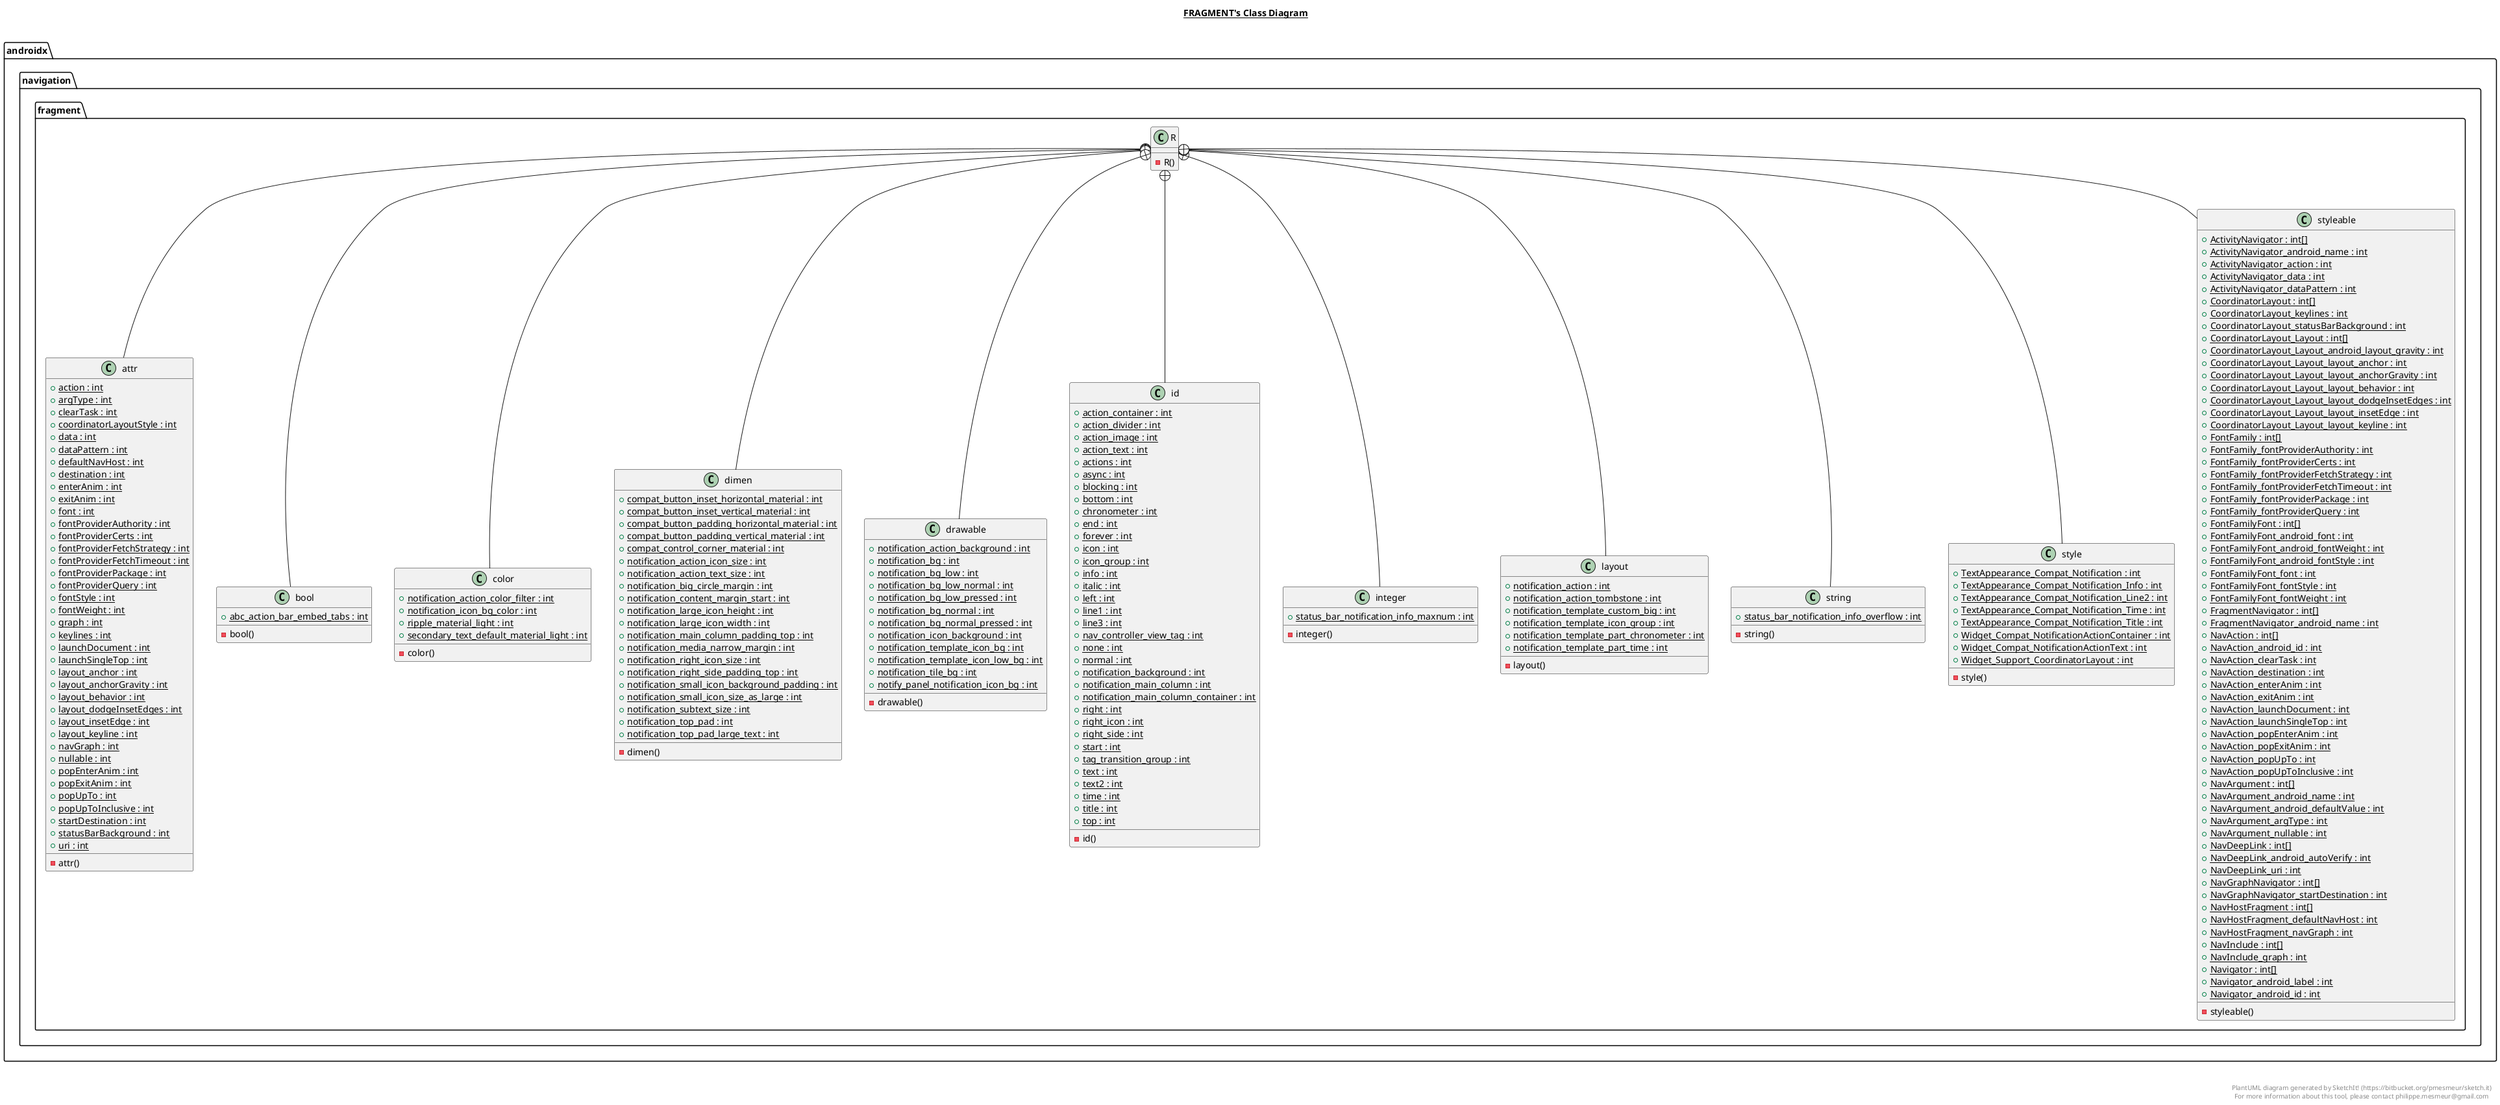 @startuml

title __FRAGMENT's Class Diagram__\n

  package androidx.navigation {
    package androidx.navigation.fragment {
      class R {
          - R()
      }
    }
  }
  

  package androidx.navigation {
    package androidx.navigation.fragment {
      class attr {
          {static} + action : int
          {static} + argType : int
          {static} + clearTask : int
          {static} + coordinatorLayoutStyle : int
          {static} + data : int
          {static} + dataPattern : int
          {static} + defaultNavHost : int
          {static} + destination : int
          {static} + enterAnim : int
          {static} + exitAnim : int
          {static} + font : int
          {static} + fontProviderAuthority : int
          {static} + fontProviderCerts : int
          {static} + fontProviderFetchStrategy : int
          {static} + fontProviderFetchTimeout : int
          {static} + fontProviderPackage : int
          {static} + fontProviderQuery : int
          {static} + fontStyle : int
          {static} + fontWeight : int
          {static} + graph : int
          {static} + keylines : int
          {static} + launchDocument : int
          {static} + launchSingleTop : int
          {static} + layout_anchor : int
          {static} + layout_anchorGravity : int
          {static} + layout_behavior : int
          {static} + layout_dodgeInsetEdges : int
          {static} + layout_insetEdge : int
          {static} + layout_keyline : int
          {static} + navGraph : int
          {static} + nullable : int
          {static} + popEnterAnim : int
          {static} + popExitAnim : int
          {static} + popUpTo : int
          {static} + popUpToInclusive : int
          {static} + startDestination : int
          {static} + statusBarBackground : int
          {static} + uri : int
          - attr()
      }
    }
  }
  

  package androidx.navigation {
    package androidx.navigation.fragment {
      class bool {
          {static} + abc_action_bar_embed_tabs : int
          - bool()
      }
    }
  }
  

  package androidx.navigation {
    package androidx.navigation.fragment {
      class color {
          {static} + notification_action_color_filter : int
          {static} + notification_icon_bg_color : int
          {static} + ripple_material_light : int
          {static} + secondary_text_default_material_light : int
          - color()
      }
    }
  }
  

  package androidx.navigation {
    package androidx.navigation.fragment {
      class dimen {
          {static} + compat_button_inset_horizontal_material : int
          {static} + compat_button_inset_vertical_material : int
          {static} + compat_button_padding_horizontal_material : int
          {static} + compat_button_padding_vertical_material : int
          {static} + compat_control_corner_material : int
          {static} + notification_action_icon_size : int
          {static} + notification_action_text_size : int
          {static} + notification_big_circle_margin : int
          {static} + notification_content_margin_start : int
          {static} + notification_large_icon_height : int
          {static} + notification_large_icon_width : int
          {static} + notification_main_column_padding_top : int
          {static} + notification_media_narrow_margin : int
          {static} + notification_right_icon_size : int
          {static} + notification_right_side_padding_top : int
          {static} + notification_small_icon_background_padding : int
          {static} + notification_small_icon_size_as_large : int
          {static} + notification_subtext_size : int
          {static} + notification_top_pad : int
          {static} + notification_top_pad_large_text : int
          - dimen()
      }
    }
  }
  

  package androidx.navigation {
    package androidx.navigation.fragment {
      class drawable {
          {static} + notification_action_background : int
          {static} + notification_bg : int
          {static} + notification_bg_low : int
          {static} + notification_bg_low_normal : int
          {static} + notification_bg_low_pressed : int
          {static} + notification_bg_normal : int
          {static} + notification_bg_normal_pressed : int
          {static} + notification_icon_background : int
          {static} + notification_template_icon_bg : int
          {static} + notification_template_icon_low_bg : int
          {static} + notification_tile_bg : int
          {static} + notify_panel_notification_icon_bg : int
          - drawable()
      }
    }
  }
  

  package androidx.navigation {
    package androidx.navigation.fragment {
      class id {
          {static} + action_container : int
          {static} + action_divider : int
          {static} + action_image : int
          {static} + action_text : int
          {static} + actions : int
          {static} + async : int
          {static} + blocking : int
          {static} + bottom : int
          {static} + chronometer : int
          {static} + end : int
          {static} + forever : int
          {static} + icon : int
          {static} + icon_group : int
          {static} + info : int
          {static} + italic : int
          {static} + left : int
          {static} + line1 : int
          {static} + line3 : int
          {static} + nav_controller_view_tag : int
          {static} + none : int
          {static} + normal : int
          {static} + notification_background : int
          {static} + notification_main_column : int
          {static} + notification_main_column_container : int
          {static} + right : int
          {static} + right_icon : int
          {static} + right_side : int
          {static} + start : int
          {static} + tag_transition_group : int
          {static} + text : int
          {static} + text2 : int
          {static} + time : int
          {static} + title : int
          {static} + top : int
          - id()
      }
    }
  }
  

  package androidx.navigation {
    package androidx.navigation.fragment {
      class integer {
          {static} + status_bar_notification_info_maxnum : int
          - integer()
      }
    }
  }
  

  package androidx.navigation {
    package androidx.navigation.fragment {
      class layout {
          {static} + notification_action : int
          {static} + notification_action_tombstone : int
          {static} + notification_template_custom_big : int
          {static} + notification_template_icon_group : int
          {static} + notification_template_part_chronometer : int
          {static} + notification_template_part_time : int
          - layout()
      }
    }
  }
  

  package androidx.navigation {
    package androidx.navigation.fragment {
      class string {
          {static} + status_bar_notification_info_overflow : int
          - string()
      }
    }
  }
  

  package androidx.navigation {
    package androidx.navigation.fragment {
      class style {
          {static} + TextAppearance_Compat_Notification : int
          {static} + TextAppearance_Compat_Notification_Info : int
          {static} + TextAppearance_Compat_Notification_Line2 : int
          {static} + TextAppearance_Compat_Notification_Time : int
          {static} + TextAppearance_Compat_Notification_Title : int
          {static} + Widget_Compat_NotificationActionContainer : int
          {static} + Widget_Compat_NotificationActionText : int
          {static} + Widget_Support_CoordinatorLayout : int
          - style()
      }
    }
  }
  

  package androidx.navigation {
    package androidx.navigation.fragment {
      class styleable {
          {static} + ActivityNavigator : int[]
          {static} + ActivityNavigator_android_name : int
          {static} + ActivityNavigator_action : int
          {static} + ActivityNavigator_data : int
          {static} + ActivityNavigator_dataPattern : int
          {static} + CoordinatorLayout : int[]
          {static} + CoordinatorLayout_keylines : int
          {static} + CoordinatorLayout_statusBarBackground : int
          {static} + CoordinatorLayout_Layout : int[]
          {static} + CoordinatorLayout_Layout_android_layout_gravity : int
          {static} + CoordinatorLayout_Layout_layout_anchor : int
          {static} + CoordinatorLayout_Layout_layout_anchorGravity : int
          {static} + CoordinatorLayout_Layout_layout_behavior : int
          {static} + CoordinatorLayout_Layout_layout_dodgeInsetEdges : int
          {static} + CoordinatorLayout_Layout_layout_insetEdge : int
          {static} + CoordinatorLayout_Layout_layout_keyline : int
          {static} + FontFamily : int[]
          {static} + FontFamily_fontProviderAuthority : int
          {static} + FontFamily_fontProviderCerts : int
          {static} + FontFamily_fontProviderFetchStrategy : int
          {static} + FontFamily_fontProviderFetchTimeout : int
          {static} + FontFamily_fontProviderPackage : int
          {static} + FontFamily_fontProviderQuery : int
          {static} + FontFamilyFont : int[]
          {static} + FontFamilyFont_android_font : int
          {static} + FontFamilyFont_android_fontWeight : int
          {static} + FontFamilyFont_android_fontStyle : int
          {static} + FontFamilyFont_font : int
          {static} + FontFamilyFont_fontStyle : int
          {static} + FontFamilyFont_fontWeight : int
          {static} + FragmentNavigator : int[]
          {static} + FragmentNavigator_android_name : int
          {static} + NavAction : int[]
          {static} + NavAction_android_id : int
          {static} + NavAction_clearTask : int
          {static} + NavAction_destination : int
          {static} + NavAction_enterAnim : int
          {static} + NavAction_exitAnim : int
          {static} + NavAction_launchDocument : int
          {static} + NavAction_launchSingleTop : int
          {static} + NavAction_popEnterAnim : int
          {static} + NavAction_popExitAnim : int
          {static} + NavAction_popUpTo : int
          {static} + NavAction_popUpToInclusive : int
          {static} + NavArgument : int[]
          {static} + NavArgument_android_name : int
          {static} + NavArgument_android_defaultValue : int
          {static} + NavArgument_argType : int
          {static} + NavArgument_nullable : int
          {static} + NavDeepLink : int[]
          {static} + NavDeepLink_android_autoVerify : int
          {static} + NavDeepLink_uri : int
          {static} + NavGraphNavigator : int[]
          {static} + NavGraphNavigator_startDestination : int
          {static} + NavHostFragment : int[]
          {static} + NavHostFragment_defaultNavHost : int
          {static} + NavHostFragment_navGraph : int
          {static} + NavInclude : int[]
          {static} + NavInclude_graph : int
          {static} + Navigator : int[]
          {static} + Navigator_android_label : int
          {static} + Navigator_android_id : int
          - styleable()
      }
    }
  }
  

  R +-down- attr
  R +-down- bool
  R +-down- color
  R +-down- dimen
  R +-down- drawable
  R +-down- id
  R +-down- integer
  R +-down- layout
  R +-down- string
  R +-down- style
  R +-down- styleable


right footer


PlantUML diagram generated by SketchIt! (https://bitbucket.org/pmesmeur/sketch.it)
For more information about this tool, please contact philippe.mesmeur@gmail.com
endfooter

@enduml
